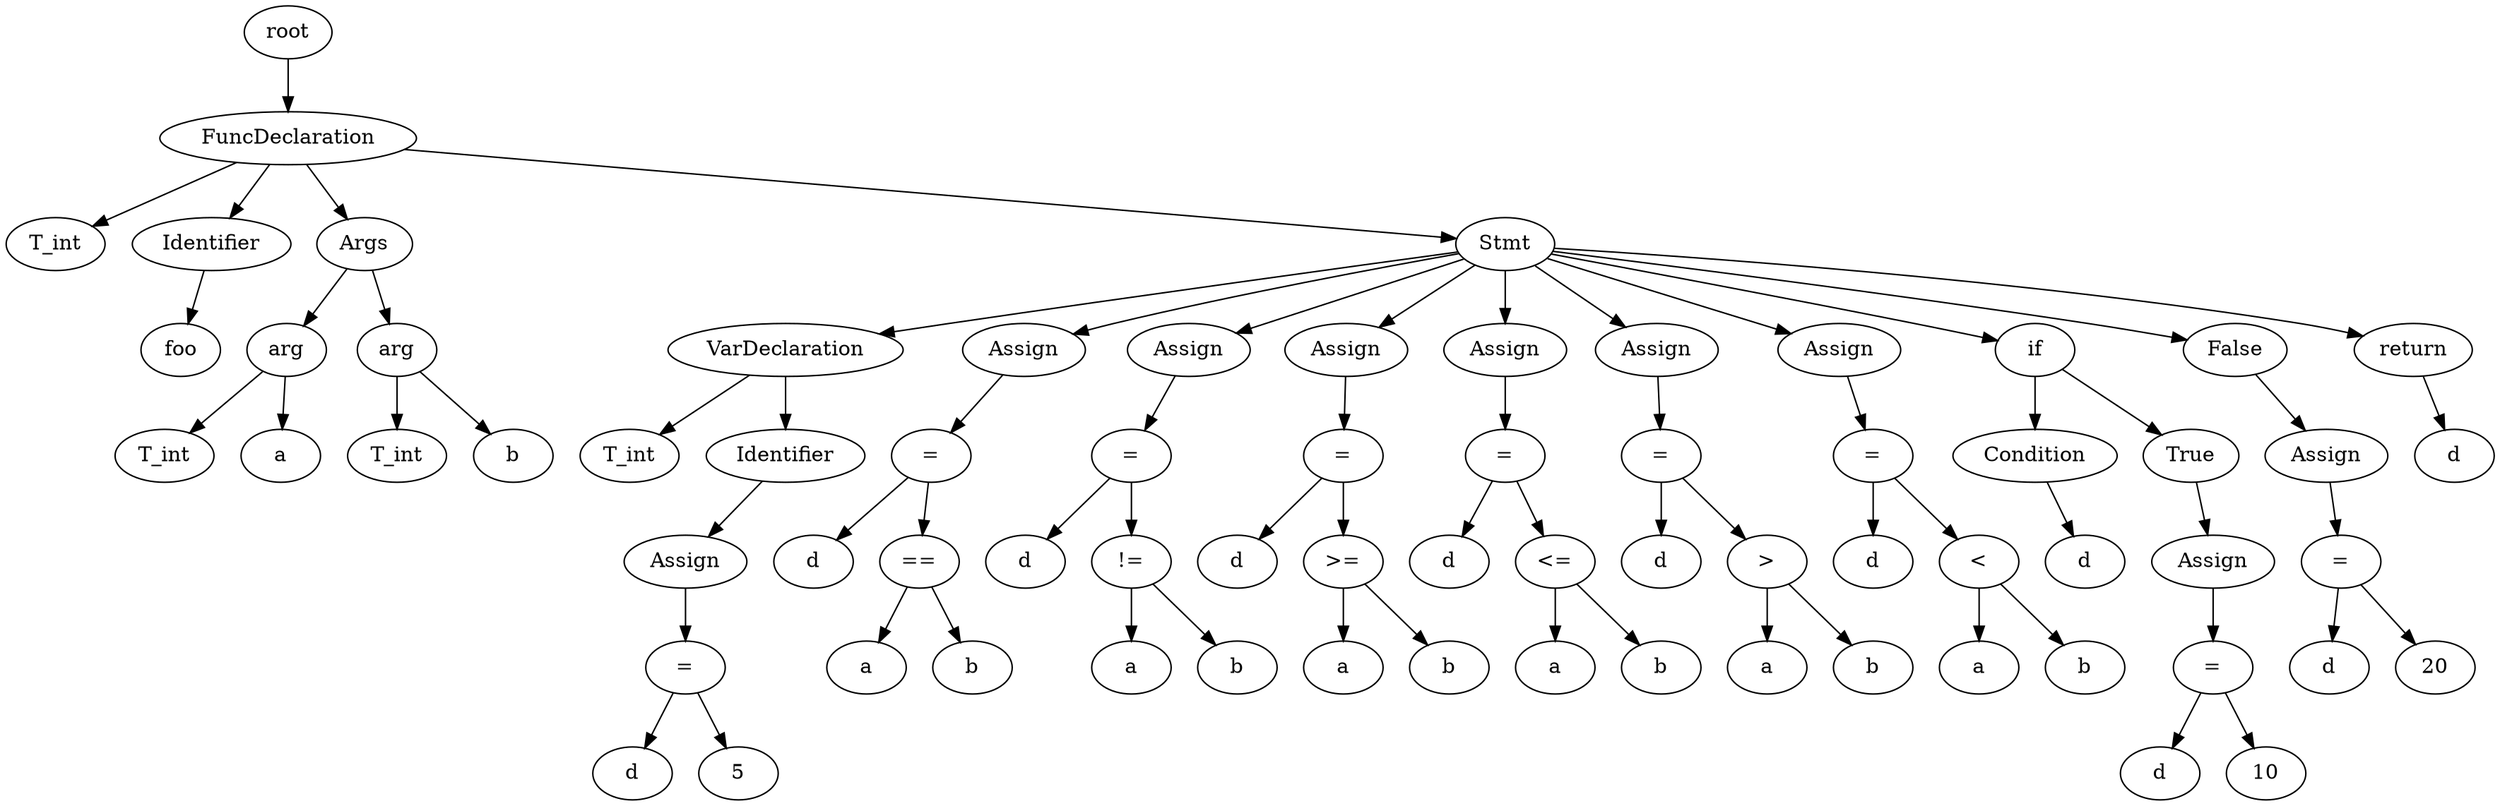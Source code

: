 // root
digraph {
	None [label=root]
	0 [label=FuncDeclaration]
	None -> 0
	1 [label=T_int]
	0 -> 1
	2 [label=Identifier]
	0 -> 2
	3 [label=foo]
	2 -> 3
	4 [label=Args]
	0 -> 4
	5 [label=arg]
	4 -> 5
	6 [label=T_int]
	5 -> 6
	7 [label=a]
	5 -> 7
	8 [label=arg]
	4 -> 8
	9 [label=T_int]
	8 -> 9
	10 [label=b]
	8 -> 10
	11 [label=Stmt]
	0 -> 11
	12 [label=VarDeclaration]
	11 -> 12
	13 [label=T_int]
	12 -> 13
	14 [label=Identifier]
	12 -> 14
	15 [label=Assign]
	14 -> 15
	17 [label="="]
	15 -> 17
	16 [label=d]
	17 -> 16
	18 [label=5]
	17 -> 18
	19 [label=Assign]
	11 -> 19
	21 [label="="]
	19 -> 21
	20 [label=d]
	21 -> 20
	23 [label="=="]
	21 -> 23
	22 [label=a]
	23 -> 22
	24 [label=b]
	23 -> 24
	25 [label=Assign]
	11 -> 25
	27 [label="="]
	25 -> 27
	26 [label=d]
	27 -> 26
	29 [label="!="]
	27 -> 29
	28 [label=a]
	29 -> 28
	30 [label=b]
	29 -> 30
	31 [label=Assign]
	11 -> 31
	33 [label="="]
	31 -> 33
	32 [label=d]
	33 -> 32
	35 [label=">="]
	33 -> 35
	34 [label=a]
	35 -> 34
	36 [label=b]
	35 -> 36
	37 [label=Assign]
	11 -> 37
	39 [label="="]
	37 -> 39
	38 [label=d]
	39 -> 38
	41 [label="<="]
	39 -> 41
	40 [label=a]
	41 -> 40
	42 [label=b]
	41 -> 42
	43 [label=Assign]
	11 -> 43
	45 [label="="]
	43 -> 45
	44 [label=d]
	45 -> 44
	47 [label=">"]
	45 -> 47
	46 [label=a]
	47 -> 46
	48 [label=b]
	47 -> 48
	49 [label=Assign]
	11 -> 49
	51 [label="="]
	49 -> 51
	50 [label=d]
	51 -> 50
	53 [label="<"]
	51 -> 53
	52 [label=a]
	53 -> 52
	54 [label=b]
	53 -> 54
	55 [label=if]
	11 -> 55
	56 [label=Condition]
	55 -> 56
	57 [label=d]
	56 -> 57
	58 [label=True]
	55 -> 58
	59 [label=Assign]
	58 -> 59
	61 [label="="]
	59 -> 61
	60 [label=d]
	61 -> 60
	62 [label=10]
	61 -> 62
	63 [label=False]
	11 -> 63
	64 [label=Assign]
	63 -> 64
	66 [label="="]
	64 -> 66
	65 [label=d]
	66 -> 65
	67 [label=20]
	66 -> 67
	68 [label=return]
	11 -> 68
	69 [label=d]
	68 -> 69
}
